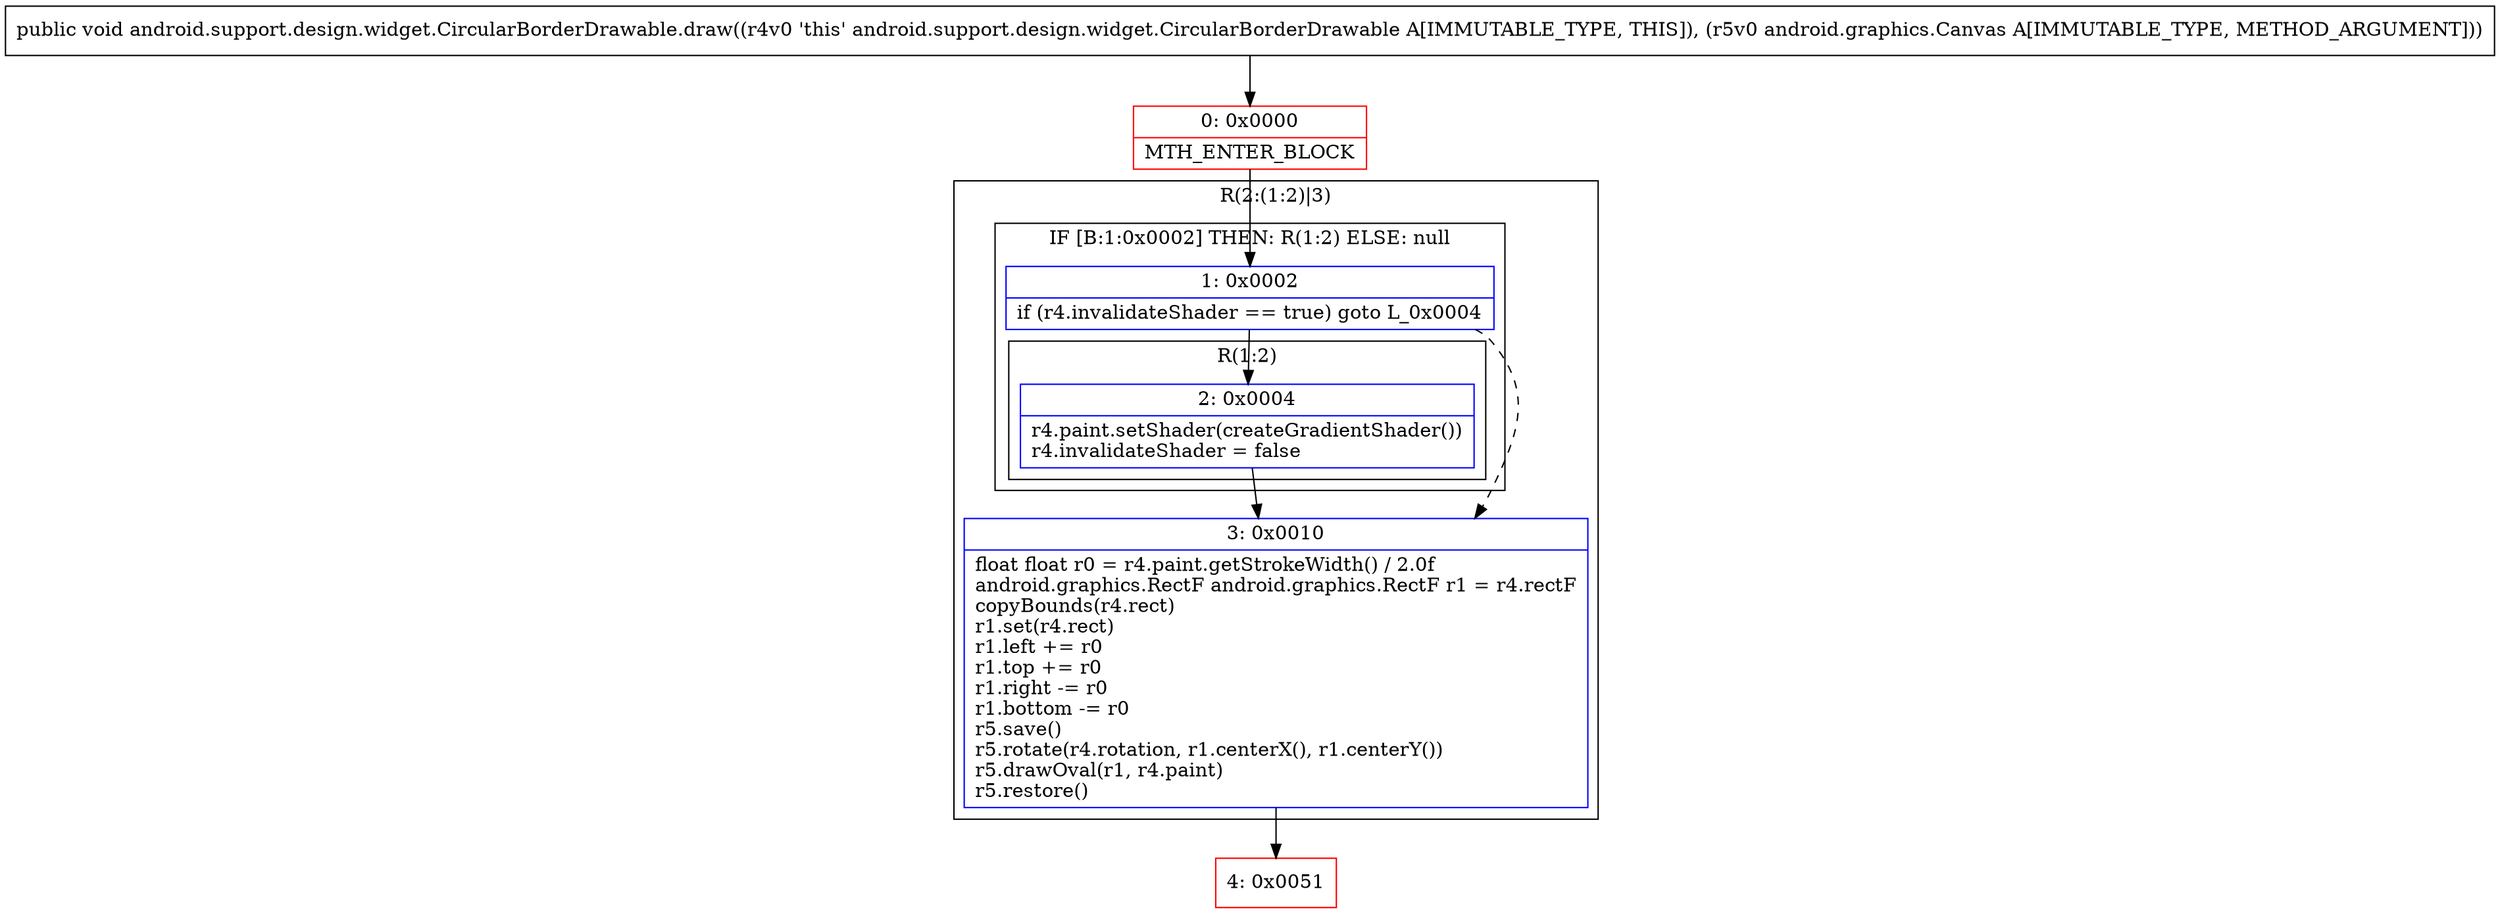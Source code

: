 digraph "CFG forandroid.support.design.widget.CircularBorderDrawable.draw(Landroid\/graphics\/Canvas;)V" {
subgraph cluster_Region_811995204 {
label = "R(2:(1:2)|3)";
node [shape=record,color=blue];
subgraph cluster_IfRegion_227827873 {
label = "IF [B:1:0x0002] THEN: R(1:2) ELSE: null";
node [shape=record,color=blue];
Node_1 [shape=record,label="{1\:\ 0x0002|if (r4.invalidateShader == true) goto L_0x0004\l}"];
subgraph cluster_Region_2042209766 {
label = "R(1:2)";
node [shape=record,color=blue];
Node_2 [shape=record,label="{2\:\ 0x0004|r4.paint.setShader(createGradientShader())\lr4.invalidateShader = false\l}"];
}
}
Node_3 [shape=record,label="{3\:\ 0x0010|float float r0 = r4.paint.getStrokeWidth() \/ 2.0f\landroid.graphics.RectF android.graphics.RectF r1 = r4.rectF\lcopyBounds(r4.rect)\lr1.set(r4.rect)\lr1.left += r0\lr1.top += r0\lr1.right \-= r0\lr1.bottom \-= r0\lr5.save()\lr5.rotate(r4.rotation, r1.centerX(), r1.centerY())\lr5.drawOval(r1, r4.paint)\lr5.restore()\l}"];
}
Node_0 [shape=record,color=red,label="{0\:\ 0x0000|MTH_ENTER_BLOCK\l}"];
Node_4 [shape=record,color=red,label="{4\:\ 0x0051}"];
MethodNode[shape=record,label="{public void android.support.design.widget.CircularBorderDrawable.draw((r4v0 'this' android.support.design.widget.CircularBorderDrawable A[IMMUTABLE_TYPE, THIS]), (r5v0 android.graphics.Canvas A[IMMUTABLE_TYPE, METHOD_ARGUMENT])) }"];
MethodNode -> Node_0;
Node_1 -> Node_2;
Node_1 -> Node_3[style=dashed];
Node_2 -> Node_3;
Node_3 -> Node_4;
Node_0 -> Node_1;
}

